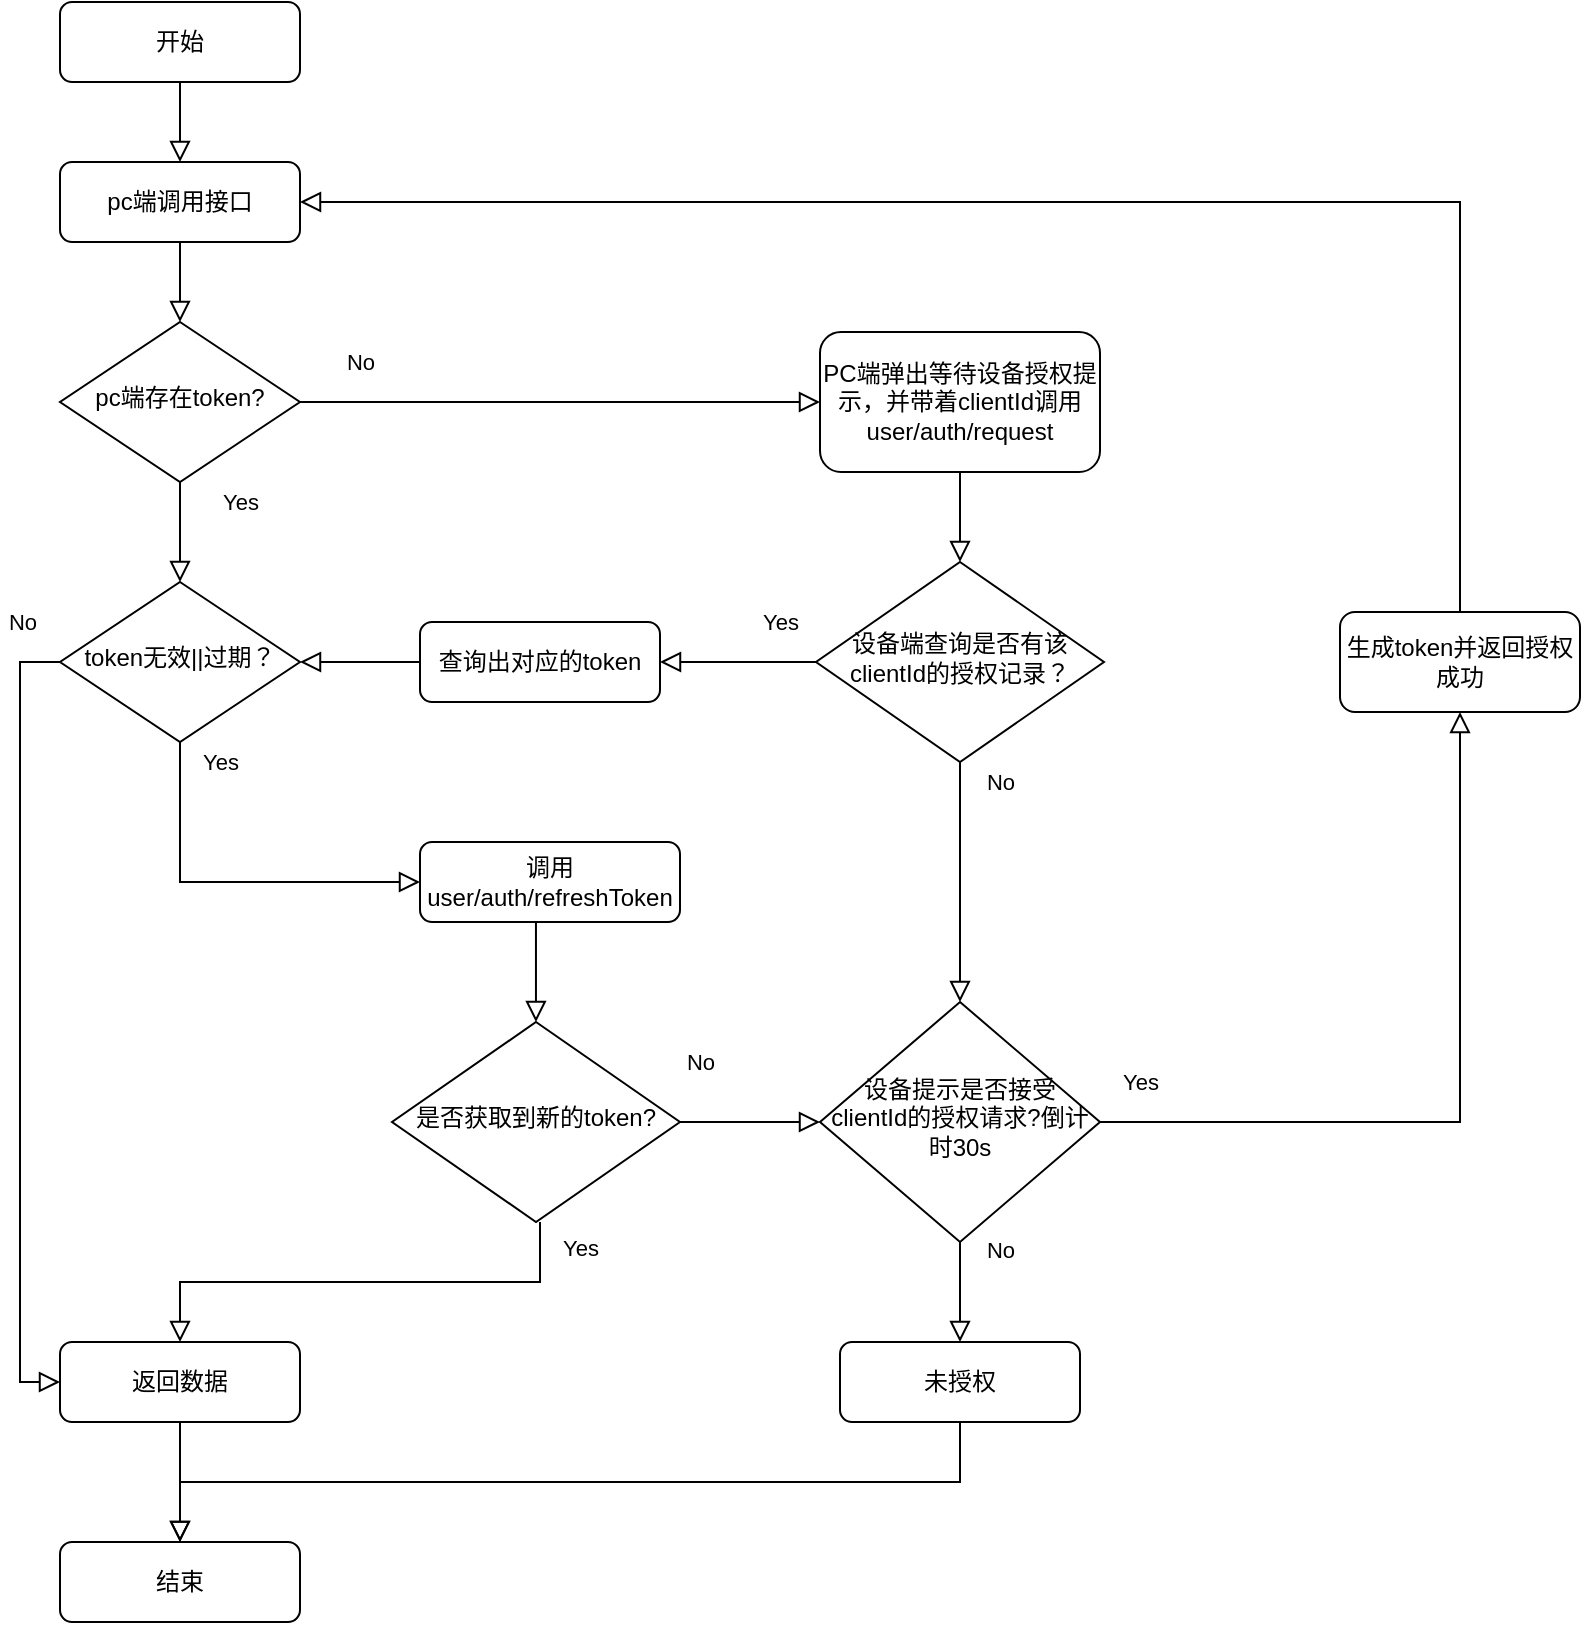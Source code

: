 <mxfile version="17.1.0" type="github">
  <diagram id="C5RBs43oDa-KdzZeNtuy" name="Page-1">
    <mxGraphModel dx="1022" dy="559" grid="1" gridSize="10" guides="1" tooltips="1" connect="1" arrows="1" fold="1" page="1" pageScale="1" pageWidth="827" pageHeight="1169" math="0" shadow="0">
      <root>
        <mxCell id="WIyWlLk6GJQsqaUBKTNV-0" />
        <mxCell id="WIyWlLk6GJQsqaUBKTNV-1" parent="WIyWlLk6GJQsqaUBKTNV-0" />
        <mxCell id="WIyWlLk6GJQsqaUBKTNV-2" value="" style="rounded=0;html=1;jettySize=auto;orthogonalLoop=1;fontSize=11;endArrow=block;endFill=0;endSize=8;strokeWidth=1;shadow=0;labelBackgroundColor=none;edgeStyle=orthogonalEdgeStyle;" parent="WIyWlLk6GJQsqaUBKTNV-1" source="WIyWlLk6GJQsqaUBKTNV-3" target="xAGBji_XckTb5hdw_3fq-19" edge="1">
          <mxGeometry relative="1" as="geometry" />
        </mxCell>
        <mxCell id="WIyWlLk6GJQsqaUBKTNV-3" value="开始" style="rounded=1;whiteSpace=wrap;html=1;fontSize=12;glass=0;strokeWidth=1;shadow=0;" parent="WIyWlLk6GJQsqaUBKTNV-1" vertex="1">
          <mxGeometry x="40" y="40" width="120" height="40" as="geometry" />
        </mxCell>
        <mxCell id="WIyWlLk6GJQsqaUBKTNV-4" value="Yes" style="rounded=0;html=1;jettySize=auto;orthogonalLoop=1;fontSize=11;endArrow=block;endFill=0;endSize=8;strokeWidth=1;shadow=0;labelBackgroundColor=none;edgeStyle=orthogonalEdgeStyle;" parent="WIyWlLk6GJQsqaUBKTNV-1" source="WIyWlLk6GJQsqaUBKTNV-6" target="WIyWlLk6GJQsqaUBKTNV-10" edge="1">
          <mxGeometry x="-0.6" y="30" relative="1" as="geometry">
            <mxPoint as="offset" />
            <mxPoint x="220" y="400" as="targetPoint" />
          </mxGeometry>
        </mxCell>
        <mxCell id="WIyWlLk6GJQsqaUBKTNV-5" value="No" style="edgeStyle=orthogonalEdgeStyle;rounded=0;html=1;jettySize=auto;orthogonalLoop=1;fontSize=11;endArrow=block;endFill=0;endSize=8;strokeWidth=1;shadow=0;labelBackgroundColor=none;" parent="WIyWlLk6GJQsqaUBKTNV-1" source="WIyWlLk6GJQsqaUBKTNV-6" target="WIyWlLk6GJQsqaUBKTNV-7" edge="1">
          <mxGeometry x="-0.769" y="20" relative="1" as="geometry">
            <mxPoint as="offset" />
          </mxGeometry>
        </mxCell>
        <mxCell id="WIyWlLk6GJQsqaUBKTNV-6" value="pc端存在token?" style="rhombus;whiteSpace=wrap;html=1;shadow=0;fontFamily=Helvetica;fontSize=12;align=center;strokeWidth=1;spacing=6;spacingTop=-4;" parent="WIyWlLk6GJQsqaUBKTNV-1" vertex="1">
          <mxGeometry x="40" y="200" width="120" height="80" as="geometry" />
        </mxCell>
        <mxCell id="WIyWlLk6GJQsqaUBKTNV-7" value="PC端弹出等待设备授权提示，并带着clientId调用user/auth/request" style="rounded=1;whiteSpace=wrap;html=1;fontSize=12;glass=0;strokeWidth=1;shadow=0;" parent="WIyWlLk6GJQsqaUBKTNV-1" vertex="1">
          <mxGeometry x="420" y="205" width="140" height="70" as="geometry" />
        </mxCell>
        <mxCell id="WIyWlLk6GJQsqaUBKTNV-9" value="Yes" style="edgeStyle=orthogonalEdgeStyle;rounded=0;html=1;jettySize=auto;orthogonalLoop=1;fontSize=11;endArrow=block;endFill=0;endSize=8;strokeWidth=1;shadow=0;labelBackgroundColor=none;" parent="WIyWlLk6GJQsqaUBKTNV-1" source="WIyWlLk6GJQsqaUBKTNV-10" target="WIyWlLk6GJQsqaUBKTNV-12" edge="1">
          <mxGeometry x="-0.895" y="20" relative="1" as="geometry">
            <mxPoint as="offset" />
            <mxPoint x="280" y="660" as="sourcePoint" />
            <Array as="points">
              <mxPoint x="100" y="480" />
            </Array>
          </mxGeometry>
        </mxCell>
        <mxCell id="WIyWlLk6GJQsqaUBKTNV-10" value="token无效||过期？" style="rhombus;whiteSpace=wrap;html=1;shadow=0;fontFamily=Helvetica;fontSize=12;align=center;strokeWidth=1;spacing=6;spacingTop=-4;" parent="WIyWlLk6GJQsqaUBKTNV-1" vertex="1">
          <mxGeometry x="40" y="330" width="120" height="80" as="geometry" />
        </mxCell>
        <mxCell id="WIyWlLk6GJQsqaUBKTNV-11" value="结束" style="rounded=1;whiteSpace=wrap;html=1;fontSize=12;glass=0;strokeWidth=1;shadow=0;" parent="WIyWlLk6GJQsqaUBKTNV-1" vertex="1">
          <mxGeometry x="40" y="810" width="120" height="40" as="geometry" />
        </mxCell>
        <mxCell id="WIyWlLk6GJQsqaUBKTNV-12" value="调用user/auth/refreshToken" style="rounded=1;whiteSpace=wrap;html=1;fontSize=12;glass=0;strokeWidth=1;shadow=0;" parent="WIyWlLk6GJQsqaUBKTNV-1" vertex="1">
          <mxGeometry x="220" y="460" width="130" height="40" as="geometry" />
        </mxCell>
        <mxCell id="xAGBji_XckTb5hdw_3fq-3" value="生成token并返回授权成功" style="rounded=1;whiteSpace=wrap;html=1;fontSize=12;glass=0;strokeWidth=1;shadow=0;" vertex="1" parent="WIyWlLk6GJQsqaUBKTNV-1">
          <mxGeometry x="680" y="345" width="120" height="50" as="geometry" />
        </mxCell>
        <mxCell id="xAGBji_XckTb5hdw_3fq-6" value="" style="edgeStyle=orthogonalEdgeStyle;rounded=0;orthogonalLoop=1;jettySize=auto;html=1;endArrow=block;endFill=0;endSize=8;startArrow=none;" edge="1" parent="WIyWlLk6GJQsqaUBKTNV-1" source="xAGBji_XckTb5hdw_3fq-4" target="WIyWlLk6GJQsqaUBKTNV-11">
          <mxGeometry relative="1" as="geometry">
            <mxPoint x="219.5" y="770" as="sourcePoint" />
            <mxPoint x="219.5" y="810" as="targetPoint" />
          </mxGeometry>
        </mxCell>
        <mxCell id="xAGBji_XckTb5hdw_3fq-7" value="设备端查询是否有该clientId的授权记录？" style="rhombus;whiteSpace=wrap;html=1;shadow=0;fontFamily=Helvetica;fontSize=12;align=center;strokeWidth=1;spacing=6;spacingTop=-4;" vertex="1" parent="WIyWlLk6GJQsqaUBKTNV-1">
          <mxGeometry x="418" y="320" width="144" height="100" as="geometry" />
        </mxCell>
        <mxCell id="xAGBji_XckTb5hdw_3fq-8" value="No" style="rounded=0;html=1;jettySize=auto;orthogonalLoop=1;fontSize=11;endArrow=block;endFill=0;endSize=8;strokeWidth=1;shadow=0;labelBackgroundColor=none;edgeStyle=orthogonalEdgeStyle;exitX=0.5;exitY=1;exitDx=0;exitDy=0;" edge="1" parent="WIyWlLk6GJQsqaUBKTNV-1" source="xAGBji_XckTb5hdw_3fq-7" target="xAGBji_XckTb5hdw_3fq-16">
          <mxGeometry x="-0.833" y="20" relative="1" as="geometry">
            <mxPoint as="offset" />
            <mxPoint x="520" y="425" as="sourcePoint" />
            <mxPoint x="560" y="440" as="targetPoint" />
            <Array as="points">
              <mxPoint x="490" y="450" />
              <mxPoint x="490" y="450" />
            </Array>
          </mxGeometry>
        </mxCell>
        <mxCell id="xAGBji_XckTb5hdw_3fq-9" value="Yes" style="rounded=0;html=1;jettySize=auto;orthogonalLoop=1;fontSize=11;endArrow=block;endFill=0;endSize=8;strokeWidth=1;shadow=0;labelBackgroundColor=none;edgeStyle=orthogonalEdgeStyle;exitX=0;exitY=0.5;exitDx=0;exitDy=0;" edge="1" parent="WIyWlLk6GJQsqaUBKTNV-1" source="xAGBji_XckTb5hdw_3fq-7" target="xAGBji_XckTb5hdw_3fq-11">
          <mxGeometry x="-0.538" y="-20" relative="1" as="geometry">
            <mxPoint as="offset" />
            <mxPoint x="411.5" y="510" as="sourcePoint" />
            <mxPoint x="220" y="610" as="targetPoint" />
            <Array as="points">
              <mxPoint x="380" y="370" />
              <mxPoint x="380" y="370" />
            </Array>
          </mxGeometry>
        </mxCell>
        <mxCell id="xAGBji_XckTb5hdw_3fq-10" value="" style="edgeStyle=orthogonalEdgeStyle;rounded=0;orthogonalLoop=1;jettySize=auto;html=1;endArrow=block;endFill=0;endSize=8;entryX=0.5;entryY=0;entryDx=0;entryDy=0;" edge="1" parent="WIyWlLk6GJQsqaUBKTNV-1" source="WIyWlLk6GJQsqaUBKTNV-7" target="xAGBji_XckTb5hdw_3fq-7">
          <mxGeometry relative="1" as="geometry">
            <mxPoint x="411.5" y="355" as="sourcePoint" />
            <mxPoint x="411.5" y="395" as="targetPoint" />
          </mxGeometry>
        </mxCell>
        <mxCell id="xAGBji_XckTb5hdw_3fq-11" value="查询出对应的token" style="rounded=1;whiteSpace=wrap;html=1;fontSize=12;glass=0;strokeWidth=1;shadow=0;" vertex="1" parent="WIyWlLk6GJQsqaUBKTNV-1">
          <mxGeometry x="220" y="350" width="120" height="40" as="geometry" />
        </mxCell>
        <mxCell id="xAGBji_XckTb5hdw_3fq-4" value="返回数据" style="rounded=1;whiteSpace=wrap;html=1;fontSize=12;glass=0;strokeWidth=1;shadow=0;" vertex="1" parent="WIyWlLk6GJQsqaUBKTNV-1">
          <mxGeometry x="40" y="710" width="120" height="40" as="geometry" />
        </mxCell>
        <mxCell id="xAGBji_XckTb5hdw_3fq-14" value="No" style="edgeStyle=orthogonalEdgeStyle;rounded=0;html=1;jettySize=auto;orthogonalLoop=1;fontSize=11;endArrow=block;endFill=0;endSize=8;strokeWidth=1;shadow=0;labelBackgroundColor=none;" edge="1" parent="WIyWlLk6GJQsqaUBKTNV-1" source="WIyWlLk6GJQsqaUBKTNV-10" target="xAGBji_XckTb5hdw_3fq-4">
          <mxGeometry x="-0.905" y="-20" relative="1" as="geometry">
            <mxPoint as="offset" />
            <mxPoint x="110" y="730" as="sourcePoint" />
            <mxPoint x="174" y="730" as="targetPoint" />
            <Array as="points">
              <mxPoint x="20" y="370" />
              <mxPoint x="20" y="730" />
            </Array>
          </mxGeometry>
        </mxCell>
        <mxCell id="xAGBji_XckTb5hdw_3fq-15" value="" style="edgeStyle=orthogonalEdgeStyle;rounded=0;orthogonalLoop=1;jettySize=auto;html=1;endArrow=block;endFill=0;endSize=8;" edge="1" parent="WIyWlLk6GJQsqaUBKTNV-1" source="xAGBji_XckTb5hdw_3fq-11" target="WIyWlLk6GJQsqaUBKTNV-10">
          <mxGeometry relative="1" as="geometry">
            <mxPoint x="413" y="580" as="sourcePoint" />
            <mxPoint x="413" y="765" as="targetPoint" />
            <Array as="points">
              <mxPoint x="210" y="370" />
              <mxPoint x="210" y="370" />
            </Array>
          </mxGeometry>
        </mxCell>
        <mxCell id="xAGBji_XckTb5hdw_3fq-16" value="设备提示是否接受clientId的授权请求?倒计时30s" style="rhombus;whiteSpace=wrap;html=1;shadow=0;fontFamily=Helvetica;fontSize=12;align=center;strokeWidth=1;spacing=6;spacingTop=-4;" vertex="1" parent="WIyWlLk6GJQsqaUBKTNV-1">
          <mxGeometry x="420" y="540" width="140" height="120" as="geometry" />
        </mxCell>
        <mxCell id="xAGBji_XckTb5hdw_3fq-17" value="No" style="edgeStyle=orthogonalEdgeStyle;rounded=0;html=1;jettySize=auto;orthogonalLoop=1;fontSize=11;endArrow=block;endFill=0;endSize=8;strokeWidth=1;shadow=0;labelBackgroundColor=none;exitX=0.5;exitY=1;exitDx=0;exitDy=0;" edge="1" parent="WIyWlLk6GJQsqaUBKTNV-1" source="xAGBji_XckTb5hdw_3fq-16" target="xAGBji_XckTb5hdw_3fq-22">
          <mxGeometry x="-0.833" y="20" relative="1" as="geometry">
            <mxPoint as="offset" />
            <mxPoint x="700" y="600" as="sourcePoint" />
            <mxPoint x="610" y="800" as="targetPoint" />
            <Array as="points">
              <mxPoint x="490" y="680" />
              <mxPoint x="490" y="680" />
            </Array>
          </mxGeometry>
        </mxCell>
        <mxCell id="xAGBji_XckTb5hdw_3fq-18" value="Yes" style="edgeStyle=orthogonalEdgeStyle;rounded=0;html=1;jettySize=auto;orthogonalLoop=1;fontSize=11;endArrow=block;endFill=0;endSize=8;strokeWidth=1;shadow=0;labelBackgroundColor=none;" edge="1" parent="WIyWlLk6GJQsqaUBKTNV-1" source="xAGBji_XckTb5hdw_3fq-16" target="xAGBji_XckTb5hdw_3fq-3">
          <mxGeometry x="-0.896" y="20" relative="1" as="geometry">
            <mxPoint as="offset" />
            <mxPoint x="690" y="510" as="sourcePoint" />
            <mxPoint x="530" y="705" as="targetPoint" />
            <Array as="points">
              <mxPoint x="740" y="600" />
            </Array>
          </mxGeometry>
        </mxCell>
        <mxCell id="xAGBji_XckTb5hdw_3fq-19" value="pc端调用接口" style="rounded=1;whiteSpace=wrap;html=1;fontSize=12;glass=0;strokeWidth=1;shadow=0;" vertex="1" parent="WIyWlLk6GJQsqaUBKTNV-1">
          <mxGeometry x="40" y="120" width="120" height="40" as="geometry" />
        </mxCell>
        <mxCell id="xAGBji_XckTb5hdw_3fq-20" value="" style="rounded=0;html=1;jettySize=auto;orthogonalLoop=1;fontSize=11;endArrow=block;endFill=0;endSize=8;strokeWidth=1;shadow=0;labelBackgroundColor=none;edgeStyle=orthogonalEdgeStyle;" edge="1" parent="WIyWlLk6GJQsqaUBKTNV-1" source="xAGBji_XckTb5hdw_3fq-19" target="WIyWlLk6GJQsqaUBKTNV-6">
          <mxGeometry relative="1" as="geometry">
            <mxPoint x="230" y="200" as="sourcePoint" />
            <mxPoint x="230" y="290" as="targetPoint" />
          </mxGeometry>
        </mxCell>
        <mxCell id="xAGBji_XckTb5hdw_3fq-21" value="" style="rounded=0;html=1;jettySize=auto;orthogonalLoop=1;fontSize=11;endArrow=block;endFill=0;endSize=8;strokeWidth=1;shadow=0;labelBackgroundColor=none;edgeStyle=orthogonalEdgeStyle;entryX=1;entryY=0.5;entryDx=0;entryDy=0;" edge="1" parent="WIyWlLk6GJQsqaUBKTNV-1" source="xAGBji_XckTb5hdw_3fq-3" target="xAGBji_XckTb5hdw_3fq-19">
          <mxGeometry relative="1" as="geometry">
            <mxPoint x="560" y="110" as="sourcePoint" />
            <mxPoint x="560" y="150" as="targetPoint" />
            <Array as="points">
              <mxPoint x="740" y="140" />
            </Array>
          </mxGeometry>
        </mxCell>
        <mxCell id="xAGBji_XckTb5hdw_3fq-22" value="未授权" style="rounded=1;whiteSpace=wrap;html=1;fontSize=12;glass=0;strokeWidth=1;shadow=0;" vertex="1" parent="WIyWlLk6GJQsqaUBKTNV-1">
          <mxGeometry x="430" y="710" width="120" height="40" as="geometry" />
        </mxCell>
        <mxCell id="xAGBji_XckTb5hdw_3fq-23" value="" style="edgeStyle=orthogonalEdgeStyle;rounded=0;orthogonalLoop=1;jettySize=auto;html=1;endArrow=block;endFill=0;endSize=8;startArrow=none;" edge="1" parent="WIyWlLk6GJQsqaUBKTNV-1" source="xAGBji_XckTb5hdw_3fq-22" target="WIyWlLk6GJQsqaUBKTNV-11">
          <mxGeometry relative="1" as="geometry">
            <mxPoint x="560" y="820" as="sourcePoint" />
            <mxPoint x="560" y="910" as="targetPoint" />
            <Array as="points">
              <mxPoint x="490" y="780" />
              <mxPoint x="100" y="780" />
            </Array>
          </mxGeometry>
        </mxCell>
        <mxCell id="xAGBji_XckTb5hdw_3fq-24" value="是否获取到新的token?" style="rhombus;whiteSpace=wrap;html=1;shadow=0;fontFamily=Helvetica;fontSize=12;align=center;strokeWidth=1;spacing=6;spacingTop=-4;" vertex="1" parent="WIyWlLk6GJQsqaUBKTNV-1">
          <mxGeometry x="206" y="550" width="144" height="100" as="geometry" />
        </mxCell>
        <mxCell id="xAGBji_XckTb5hdw_3fq-25" value="" style="rounded=0;html=1;jettySize=auto;orthogonalLoop=1;fontSize=11;endArrow=block;endFill=0;endSize=8;strokeWidth=1;shadow=0;labelBackgroundColor=none;edgeStyle=orthogonalEdgeStyle;exitX=0.446;exitY=0.988;exitDx=0;exitDy=0;exitPerimeter=0;" edge="1" parent="WIyWlLk6GJQsqaUBKTNV-1" source="WIyWlLk6GJQsqaUBKTNV-12" target="xAGBji_XckTb5hdw_3fq-24">
          <mxGeometry relative="1" as="geometry">
            <mxPoint x="208" y="520" as="sourcePoint" />
            <mxPoint x="208" y="560" as="targetPoint" />
          </mxGeometry>
        </mxCell>
        <mxCell id="xAGBji_XckTb5hdw_3fq-26" value="Yes" style="edgeStyle=orthogonalEdgeStyle;rounded=0;html=1;jettySize=auto;orthogonalLoop=1;fontSize=11;endArrow=block;endFill=0;endSize=8;strokeWidth=1;shadow=0;labelBackgroundColor=none;" edge="1" parent="WIyWlLk6GJQsqaUBKTNV-1" target="xAGBji_XckTb5hdw_3fq-4">
          <mxGeometry x="-0.895" y="20" relative="1" as="geometry">
            <mxPoint as="offset" />
            <mxPoint x="280" y="650" as="sourcePoint" />
            <mxPoint x="400" y="720" as="targetPoint" />
            <Array as="points">
              <mxPoint x="280" y="680" />
              <mxPoint x="100" y="680" />
            </Array>
          </mxGeometry>
        </mxCell>
        <mxCell id="xAGBji_XckTb5hdw_3fq-27" value="No" style="edgeStyle=orthogonalEdgeStyle;rounded=0;html=1;jettySize=auto;orthogonalLoop=1;fontSize=11;endArrow=block;endFill=0;endSize=8;strokeWidth=1;shadow=0;labelBackgroundColor=none;exitX=1;exitY=0.5;exitDx=0;exitDy=0;" edge="1" parent="WIyWlLk6GJQsqaUBKTNV-1" source="xAGBji_XckTb5hdw_3fq-24">
          <mxGeometry x="-0.714" y="30" relative="1" as="geometry">
            <mxPoint as="offset" />
            <mxPoint x="430" y="550" as="sourcePoint" />
            <mxPoint x="420" y="600" as="targetPoint" />
            <Array as="points">
              <mxPoint x="410" y="600" />
              <mxPoint x="410" y="600" />
            </Array>
          </mxGeometry>
        </mxCell>
      </root>
    </mxGraphModel>
  </diagram>
</mxfile>
